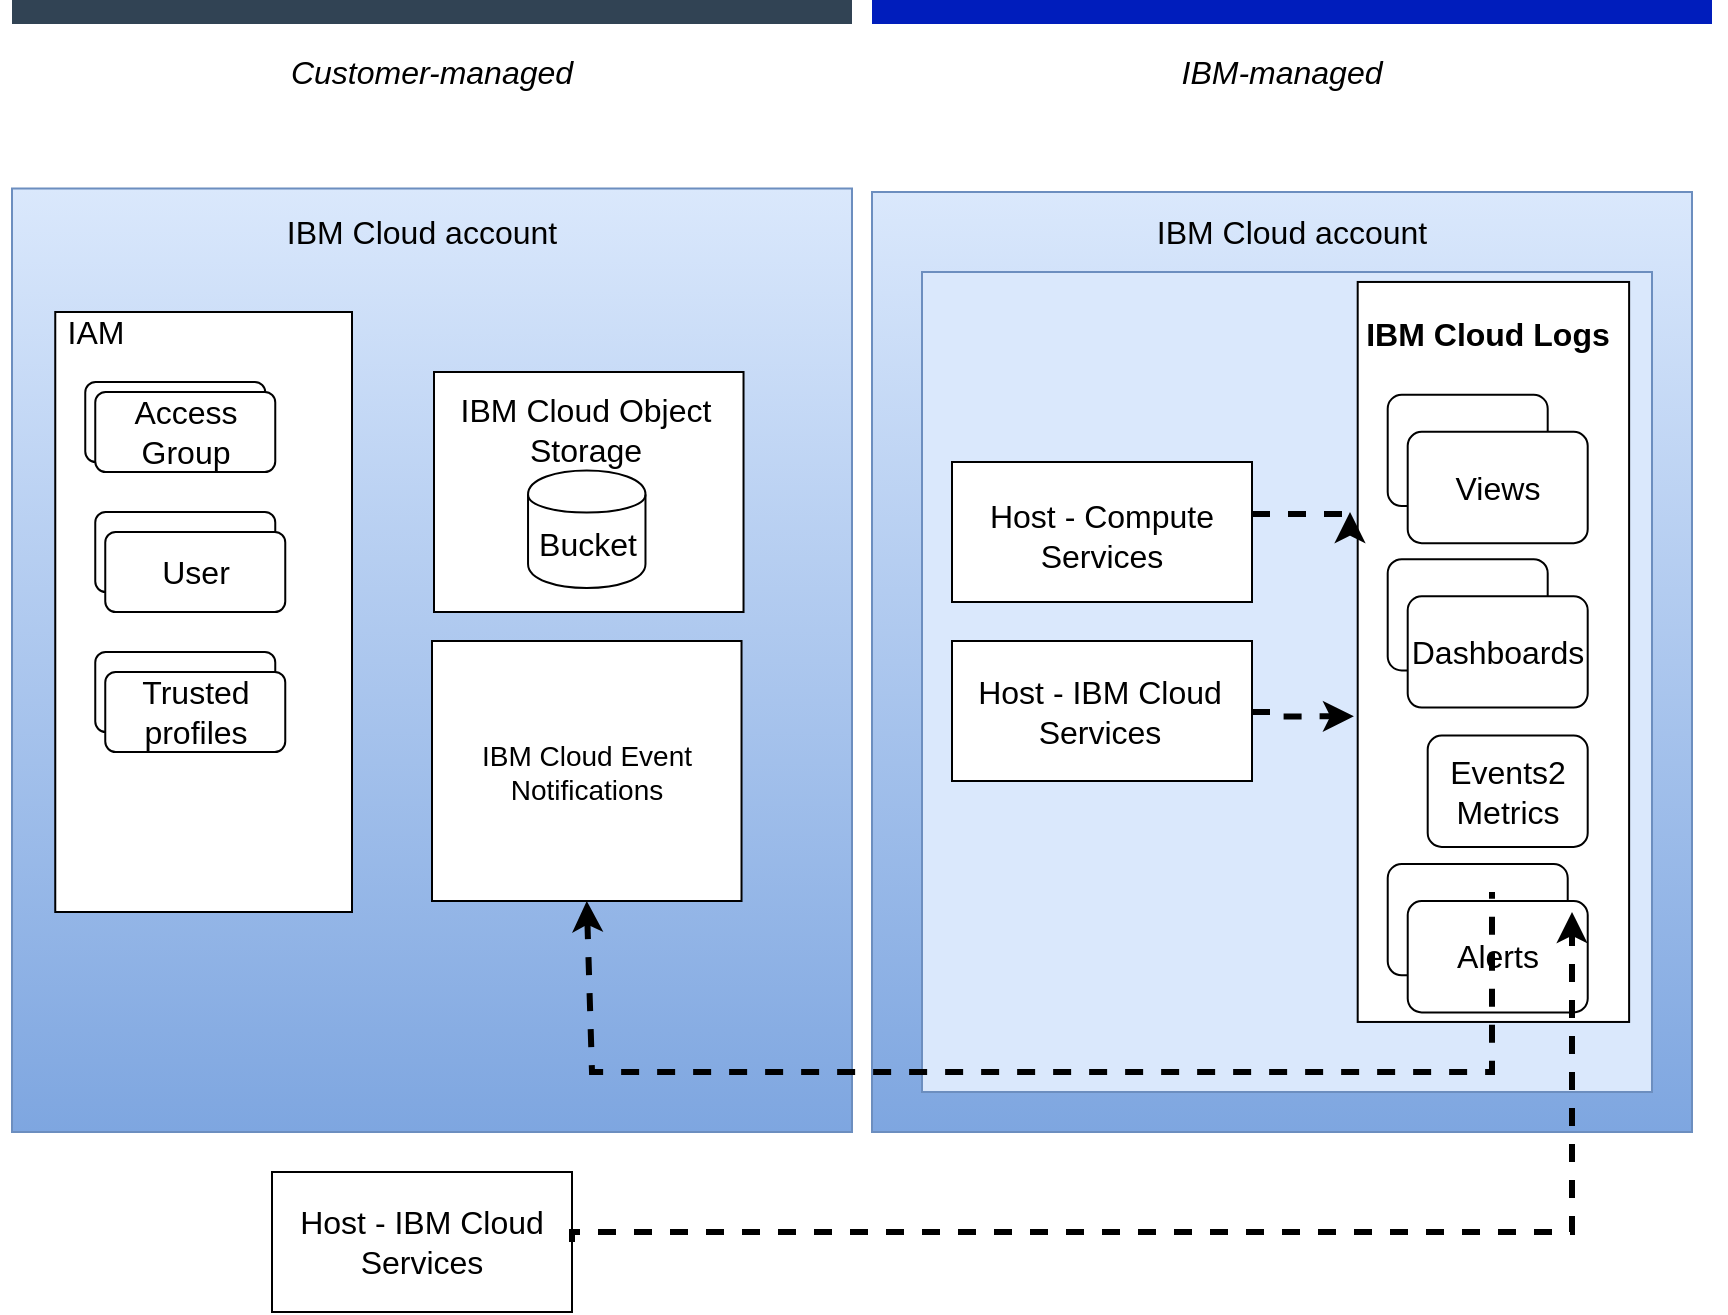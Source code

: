 <mxfile version="22.1.2" type="device">
  <diagram id="KGjhrkGEUppWPV7_tGg4" name="Page-1">
    <mxGraphModel dx="1203" dy="785" grid="1" gridSize="10" guides="1" tooltips="1" connect="1" arrows="1" fold="1" page="1" pageScale="1" pageWidth="850" pageHeight="1100" math="0" shadow="0">
      <root>
        <mxCell id="0" />
        <mxCell id="1" parent="0" />
        <mxCell id="ui4-TvKn_bzTP9bnLdss-76" value="" style="whiteSpace=wrap;html=1;fontSize=16;fillColor=#dae8fc;strokeColor=#6c8ebf;gradientColor=#7ea6e0;" parent="1" vertex="1">
          <mxGeometry x="440" y="130" width="410" height="470" as="geometry" />
        </mxCell>
        <mxCell id="ui4-TvKn_bzTP9bnLdss-112" value="" style="whiteSpace=wrap;html=1;fontSize=16;fillColor=#dae8fc;strokeColor=#6c8ebf;" parent="1" vertex="1">
          <mxGeometry x="465" y="170" width="365" height="410" as="geometry" />
        </mxCell>
        <mxCell id="ui4-TvKn_bzTP9bnLdss-1" value="" style="endArrow=none;html=1;strokeColor=#314354;strokeWidth=12;fillColor=#647687;" parent="1" edge="1">
          <mxGeometry width="50" height="50" relative="1" as="geometry">
            <mxPoint x="10" y="40" as="sourcePoint" />
            <mxPoint x="430" y="40" as="targetPoint" />
          </mxGeometry>
        </mxCell>
        <mxCell id="ui4-TvKn_bzTP9bnLdss-2" value="" style="endArrow=none;html=1;strokeColor=#001DBC;strokeWidth=12;fillColor=#0050ef;" parent="1" edge="1">
          <mxGeometry width="50" height="50" relative="1" as="geometry">
            <mxPoint x="440" y="40" as="sourcePoint" />
            <mxPoint x="860" y="40" as="targetPoint" />
          </mxGeometry>
        </mxCell>
        <mxCell id="ui4-TvKn_bzTP9bnLdss-6" value="" style="whiteSpace=wrap;html=1;fillColor=#dae8fc;strokeColor=#6c8ebf;gradientColor=#7ea6e0;" parent="1" vertex="1">
          <mxGeometry x="10" y="128.25" width="420" height="471.75" as="geometry" />
        </mxCell>
        <mxCell id="ui4-TvKn_bzTP9bnLdss-7" value="&lt;font style=&quot;font-size: 16px&quot;&gt;IBM Cloud account&lt;/font&gt; " style="text;html=1;strokeColor=none;fillColor=none;align=center;verticalAlign=middle;whiteSpace=wrap;rounded=0;" parent="1" vertex="1">
          <mxGeometry x="5" y="140" width="420" height="20" as="geometry" />
        </mxCell>
        <mxCell id="ui4-TvKn_bzTP9bnLdss-11" value="" style="rounded=0;whiteSpace=wrap;html=1;" parent="1" vertex="1">
          <mxGeometry x="31.63" y="190" width="148.37" height="300" as="geometry" />
        </mxCell>
        <mxCell id="ui4-TvKn_bzTP9bnLdss-12" value="&lt;font style=&quot;font-size: 16px&quot;&gt;IAM&lt;/font&gt;" style="text;html=1;strokeColor=none;fillColor=none;align=center;verticalAlign=middle;whiteSpace=wrap;rounded=0;" parent="1" vertex="1">
          <mxGeometry x="31.63" y="190" width="40" height="20" as="geometry" />
        </mxCell>
        <mxCell id="ui4-TvKn_bzTP9bnLdss-13" value="Access Group" style="rounded=1;whiteSpace=wrap;html=1;arcSize=13;" parent="1" vertex="1">
          <mxGeometry x="46.63" y="225" width="90" height="40" as="geometry" />
        </mxCell>
        <mxCell id="ui4-TvKn_bzTP9bnLdss-19" value="&lt;font style=&quot;font-size: 16px&quot;&gt;Access Group&lt;/font&gt;" style="rounded=1;whiteSpace=wrap;html=1;arcSize=13;" parent="1" vertex="1">
          <mxGeometry x="51.63" y="230" width="90" height="40" as="geometry" />
        </mxCell>
        <mxCell id="ui4-TvKn_bzTP9bnLdss-28" value="User" style="rounded=1;whiteSpace=wrap;html=1;arcSize=13;" parent="1" vertex="1">
          <mxGeometry x="51.63" y="290" width="90" height="40" as="geometry" />
        </mxCell>
        <mxCell id="ui4-TvKn_bzTP9bnLdss-29" value="&lt;font style=&quot;font-size: 16px&quot;&gt;User&lt;/font&gt;" style="rounded=1;whiteSpace=wrap;html=1;arcSize=13;" parent="1" vertex="1">
          <mxGeometry x="56.63" y="300" width="90" height="40" as="geometry" />
        </mxCell>
        <mxCell id="ui4-TvKn_bzTP9bnLdss-41" value="Customer-managed" style="text;html=1;strokeColor=none;fillColor=none;align=center;verticalAlign=middle;whiteSpace=wrap;rounded=0;fontSize=16;fontStyle=2" parent="1" vertex="1">
          <mxGeometry x="10" y="60" width="420" height="20" as="geometry" />
        </mxCell>
        <mxCell id="ui4-TvKn_bzTP9bnLdss-42" value="IBM-managed" style="text;html=1;strokeColor=none;fillColor=none;align=center;verticalAlign=middle;whiteSpace=wrap;rounded=0;fontSize=16;fontStyle=2" parent="1" vertex="1">
          <mxGeometry x="440" y="60" width="410" height="20" as="geometry" />
        </mxCell>
        <mxCell id="ui4-TvKn_bzTP9bnLdss-113" value="&lt;font style=&quot;font-size: 16px&quot;&gt;IBM Cloud account&lt;/font&gt; " style="text;html=1;strokeColor=none;fillColor=none;align=center;verticalAlign=middle;whiteSpace=wrap;rounded=0;" parent="1" vertex="1">
          <mxGeometry x="440" y="140" width="420" height="20" as="geometry" />
        </mxCell>
        <mxCell id="ui4-TvKn_bzTP9bnLdss-131" value="" style="endArrow=classic;html=1;dashed=1;strokeColor=#000000;strokeWidth=15;fontSize=16;opacity=0;" parent="1" edge="1">
          <mxGeometry width="50" height="50" relative="1" as="geometry">
            <mxPoint x="400" y="500" as="sourcePoint" />
            <mxPoint x="450" y="450" as="targetPoint" />
          </mxGeometry>
        </mxCell>
        <mxCell id="ui4-TvKn_bzTP9bnLdss-156" value="" style="endArrow=none;dashed=1;html=1;strokeColor=#000000;strokeWidth=15;fontSize=16;opacity=0;" parent="1" edge="1">
          <mxGeometry width="50" height="50" relative="1" as="geometry">
            <mxPoint x="400" y="490" as="sourcePoint" />
            <mxPoint x="450" y="440" as="targetPoint" />
          </mxGeometry>
        </mxCell>
        <mxCell id="JfD9Uw80me7BEUbc0hA2-1" value="" style="rounded=0;whiteSpace=wrap;html=1;" parent="1" vertex="1">
          <mxGeometry x="221" y="220" width="154.76" height="120" as="geometry" />
        </mxCell>
        <mxCell id="JfD9Uw80me7BEUbc0hA2-2" value="IBM Cloud Object Storage" style="text;html=1;strokeColor=none;fillColor=none;align=center;verticalAlign=middle;whiteSpace=wrap;rounded=0;fontSize=16;" parent="1" vertex="1">
          <mxGeometry x="232.38" y="238.5" width="130" height="20" as="geometry" />
        </mxCell>
        <mxCell id="FcpdaAiY6yTgyKQx2TR--3" value="" style="shape=cylinder;whiteSpace=wrap;html=1;boundedLbl=1;backgroundOutline=1;fontSize=16;" parent="1" vertex="1">
          <mxGeometry x="268.02" y="269.28" width="58.72" height="58.72" as="geometry" />
        </mxCell>
        <mxCell id="FcpdaAiY6yTgyKQx2TR--4" value="Bucket" style="text;html=1;strokeColor=none;fillColor=none;align=center;verticalAlign=middle;whiteSpace=wrap;rounded=0;fontSize=16;" parent="1" vertex="1">
          <mxGeometry x="254.63" y="295.5" width="85.5" height="20" as="geometry" />
        </mxCell>
        <mxCell id="lDEnvPOElBoCXRkixCI8-7" value="" style="group;rounded=0;" parent="1" vertex="1" connectable="0">
          <mxGeometry x="680" y="180" width="135.71" height="370" as="geometry" />
        </mxCell>
        <mxCell id="ui4-TvKn_bzTP9bnLdss-157" value="&lt;br&gt;&lt;br&gt;&lt;br&gt;&lt;br&gt;&lt;br&gt;&lt;br&gt;" style="rounded=0;whiteSpace=wrap;html=1;absoluteArcSize=1;arcSize=14;strokeWidth=1;fontSize=16;" parent="lDEnvPOElBoCXRkixCI8-7" vertex="1">
          <mxGeometry x="2.85" y="-5.02" width="135.71" height="370.0" as="geometry" />
        </mxCell>
        <mxCell id="lDEnvPOElBoCXRkixCI8-3" value="Target" style="rounded=1;whiteSpace=wrap;html=1;absoluteArcSize=1;arcSize=14;strokeWidth=1;fontSize=16;" parent="lDEnvPOElBoCXRkixCI8-7" vertex="1">
          <mxGeometry x="17.86" y="286.001" width="90.0" height="55.639" as="geometry" />
        </mxCell>
        <mxCell id="lDEnvPOElBoCXRkixCI8-4" value="Alerts" style="rounded=1;whiteSpace=wrap;html=1;absoluteArcSize=1;arcSize=14;strokeWidth=1;fontSize=16;" parent="lDEnvPOElBoCXRkixCI8-7" vertex="1">
          <mxGeometry x="27.86" y="304.548" width="90.0" height="55.639" as="geometry" />
        </mxCell>
        <mxCell id="1o5Yo7VpBBrMfJ9yEJuH-8" value="&lt;b&gt;IBM Cloud Logs&lt;/b&gt;" style="text;html=1;strokeColor=none;fillColor=none;align=center;verticalAlign=middle;whiteSpace=wrap;rounded=0;fontSize=16;" parent="lDEnvPOElBoCXRkixCI8-7" vertex="1">
          <mxGeometry x="2.85" width="130" height="41.111" as="geometry" />
        </mxCell>
        <mxCell id="_FbYRw41L9CcXQrFsmLV-3" value="Target" style="rounded=1;whiteSpace=wrap;html=1;absoluteArcSize=1;arcSize=14;strokeWidth=1;fontSize=16;" vertex="1" parent="lDEnvPOElBoCXRkixCI8-7">
          <mxGeometry x="17.85" y="51.389" width="80" height="55.634" as="geometry" />
        </mxCell>
        <mxCell id="_FbYRw41L9CcXQrFsmLV-4" value="Views" style="rounded=1;whiteSpace=wrap;html=1;absoluteArcSize=1;arcSize=14;strokeWidth=1;fontSize=16;" vertex="1" parent="lDEnvPOElBoCXRkixCI8-7">
          <mxGeometry x="27.85" y="69.933" width="90.0" height="55.639" as="geometry" />
        </mxCell>
        <mxCell id="lDEnvPOElBoCXRkixCI8-1" value="" style="rounded=1;whiteSpace=wrap;html=1;absoluteArcSize=1;arcSize=14;strokeWidth=1;fontSize=16;" parent="lDEnvPOElBoCXRkixCI8-7" vertex="1">
          <mxGeometry x="17.85" y="133.611" width="80" height="55.641" as="geometry" />
        </mxCell>
        <mxCell id="lDEnvPOElBoCXRkixCI8-2" value="Dashboards" style="rounded=1;whiteSpace=wrap;html=1;absoluteArcSize=1;arcSize=14;strokeWidth=1;fontSize=16;" parent="lDEnvPOElBoCXRkixCI8-7" vertex="1">
          <mxGeometry x="27.85" y="152.157" width="90.0" height="55.639" as="geometry" />
        </mxCell>
        <mxCell id="_FbYRw41L9CcXQrFsmLV-11" value="Events2&lt;br&gt;Metrics" style="rounded=1;whiteSpace=wrap;html=1;absoluteArcSize=1;arcSize=14;strokeWidth=1;fontSize=16;" vertex="1" parent="lDEnvPOElBoCXRkixCI8-7">
          <mxGeometry x="37.85" y="221.8" width="80" height="55.641" as="geometry" />
        </mxCell>
        <mxCell id="lDEnvPOElBoCXRkixCI8-8" value="" style="group" parent="1" vertex="1" connectable="0">
          <mxGeometry x="480" y="265" width="150" height="70" as="geometry" />
        </mxCell>
        <mxCell id="ui4-TvKn_bzTP9bnLdss-71" value="" style="rounded=0;whiteSpace=wrap;html=1;fontSize=16;" parent="lDEnvPOElBoCXRkixCI8-8" vertex="1">
          <mxGeometry width="150" height="70" as="geometry" />
        </mxCell>
        <mxCell id="ui4-TvKn_bzTP9bnLdss-72" value="Host - Compute&lt;br&gt;Services" style="text;html=1;strokeColor=none;fillColor=none;align=center;verticalAlign=middle;whiteSpace=wrap;rounded=0;fontSize=16;" parent="lDEnvPOElBoCXRkixCI8-8" vertex="1">
          <mxGeometry x="15" y="8.28" width="120" height="57.44" as="geometry" />
        </mxCell>
        <mxCell id="lDEnvPOElBoCXRkixCI8-9" value="" style="group" parent="1" vertex="1" connectable="0">
          <mxGeometry x="480" y="354.5" width="150" height="70" as="geometry" />
        </mxCell>
        <mxCell id="FcpdaAiY6yTgyKQx2TR--7" value="" style="rounded=0;whiteSpace=wrap;html=1;fontSize=16;" parent="lDEnvPOElBoCXRkixCI8-9" vertex="1">
          <mxGeometry width="150" height="70" as="geometry" />
        </mxCell>
        <mxCell id="FcpdaAiY6yTgyKQx2TR--8" value="Host - IBM Cloud&lt;br&gt;Services" style="text;html=1;strokeColor=none;fillColor=none;align=center;verticalAlign=middle;whiteSpace=wrap;rounded=0;fontSize=16;" parent="lDEnvPOElBoCXRkixCI8-9" vertex="1">
          <mxGeometry x="9.26" y="6.28" width="130" height="57.44" as="geometry" />
        </mxCell>
        <mxCell id="lDEnvPOElBoCXRkixCI8-10" value="" style="edgeStyle=orthogonalEdgeStyle;rounded=0;orthogonalLoop=1;jettySize=auto;html=1;endArrow=classic;endFill=1;strokeWidth=3;dashed=1;" parent="1" edge="1">
          <mxGeometry relative="1" as="geometry">
            <mxPoint x="630" y="291" as="sourcePoint" />
            <mxPoint x="679" y="290" as="targetPoint" />
            <Array as="points">
              <mxPoint x="630" y="291" />
            </Array>
          </mxGeometry>
        </mxCell>
        <mxCell id="1o5Yo7VpBBrMfJ9yEJuH-2" value="&lt;font style=&quot;font-size: 14px;&quot;&gt;IBM Cloud Event Notifications&lt;/font&gt;" style="rounded=0;whiteSpace=wrap;html=1;" parent="1" vertex="1">
          <mxGeometry x="220" y="354.5" width="154.76" height="130" as="geometry" />
        </mxCell>
        <mxCell id="g0mJm7kTZb3AOzwY9T_B-3" value="" style="endArrow=none;dashed=1;html=1;strokeWidth=3;endFill=0;startArrow=classic;startFill=1;rounded=0;exitX=0.5;exitY=1;exitDx=0;exitDy=0;" parent="1" edge="1" source="1o5Yo7VpBBrMfJ9yEJuH-2">
          <mxGeometry width="50" height="50" relative="1" as="geometry">
            <mxPoint x="330" y="600" as="sourcePoint" />
            <mxPoint x="750" y="480" as="targetPoint" />
            <Array as="points">
              <mxPoint x="300" y="570" />
              <mxPoint x="750" y="570" />
            </Array>
          </mxGeometry>
        </mxCell>
        <mxCell id="_FbYRw41L9CcXQrFsmLV-1" value="User" style="rounded=1;whiteSpace=wrap;html=1;arcSize=13;" vertex="1" parent="1">
          <mxGeometry x="51.63" y="360" width="90" height="40" as="geometry" />
        </mxCell>
        <mxCell id="_FbYRw41L9CcXQrFsmLV-2" value="&lt;font style=&quot;font-size: 16px&quot;&gt;Trusted profiles&lt;/font&gt;" style="rounded=1;whiteSpace=wrap;html=1;arcSize=13;" vertex="1" parent="1">
          <mxGeometry x="56.63" y="370" width="90" height="40" as="geometry" />
        </mxCell>
        <mxCell id="_FbYRw41L9CcXQrFsmLV-6" value="" style="group" vertex="1" connectable="0" parent="1">
          <mxGeometry x="140" y="620" width="150" height="70" as="geometry" />
        </mxCell>
        <mxCell id="_FbYRw41L9CcXQrFsmLV-7" value="" style="rounded=0;whiteSpace=wrap;html=1;fontSize=16;" vertex="1" parent="_FbYRw41L9CcXQrFsmLV-6">
          <mxGeometry width="150" height="70" as="geometry" />
        </mxCell>
        <mxCell id="_FbYRw41L9CcXQrFsmLV-8" value="Host - IBM Cloud&lt;br&gt;Services" style="text;html=1;strokeColor=none;fillColor=none;align=center;verticalAlign=middle;whiteSpace=wrap;rounded=0;fontSize=16;" vertex="1" parent="_FbYRw41L9CcXQrFsmLV-6">
          <mxGeometry x="10.0" y="6.28" width="130" height="57.44" as="geometry" />
        </mxCell>
        <mxCell id="_FbYRw41L9CcXQrFsmLV-9" value="" style="edgeStyle=orthogonalEdgeStyle;rounded=0;orthogonalLoop=1;jettySize=auto;html=1;endArrow=classic;endFill=1;strokeWidth=3;dashed=1;exitX=1;exitY=0.5;exitDx=0;exitDy=0;" edge="1" parent="1" source="_FbYRw41L9CcXQrFsmLV-7">
          <mxGeometry relative="1" as="geometry">
            <mxPoint x="640" y="301" as="sourcePoint" />
            <mxPoint x="790" y="490" as="targetPoint" />
            <Array as="points">
              <mxPoint x="290" y="650" />
              <mxPoint x="790" y="650" />
            </Array>
          </mxGeometry>
        </mxCell>
        <mxCell id="_FbYRw41L9CcXQrFsmLV-14" value="" style="edgeStyle=orthogonalEdgeStyle;rounded=0;orthogonalLoop=1;jettySize=auto;html=1;endArrow=classic;endFill=1;strokeWidth=3;dashed=1;entryX=-0.014;entryY=0.587;entryDx=0;entryDy=0;entryPerimeter=0;" edge="1" parent="1" target="ui4-TvKn_bzTP9bnLdss-157">
          <mxGeometry relative="1" as="geometry">
            <mxPoint x="630" y="390" as="sourcePoint" />
            <mxPoint x="689" y="300" as="targetPoint" />
            <Array as="points">
              <mxPoint x="640" y="390" />
              <mxPoint x="640" y="392" />
            </Array>
          </mxGeometry>
        </mxCell>
      </root>
    </mxGraphModel>
  </diagram>
</mxfile>
